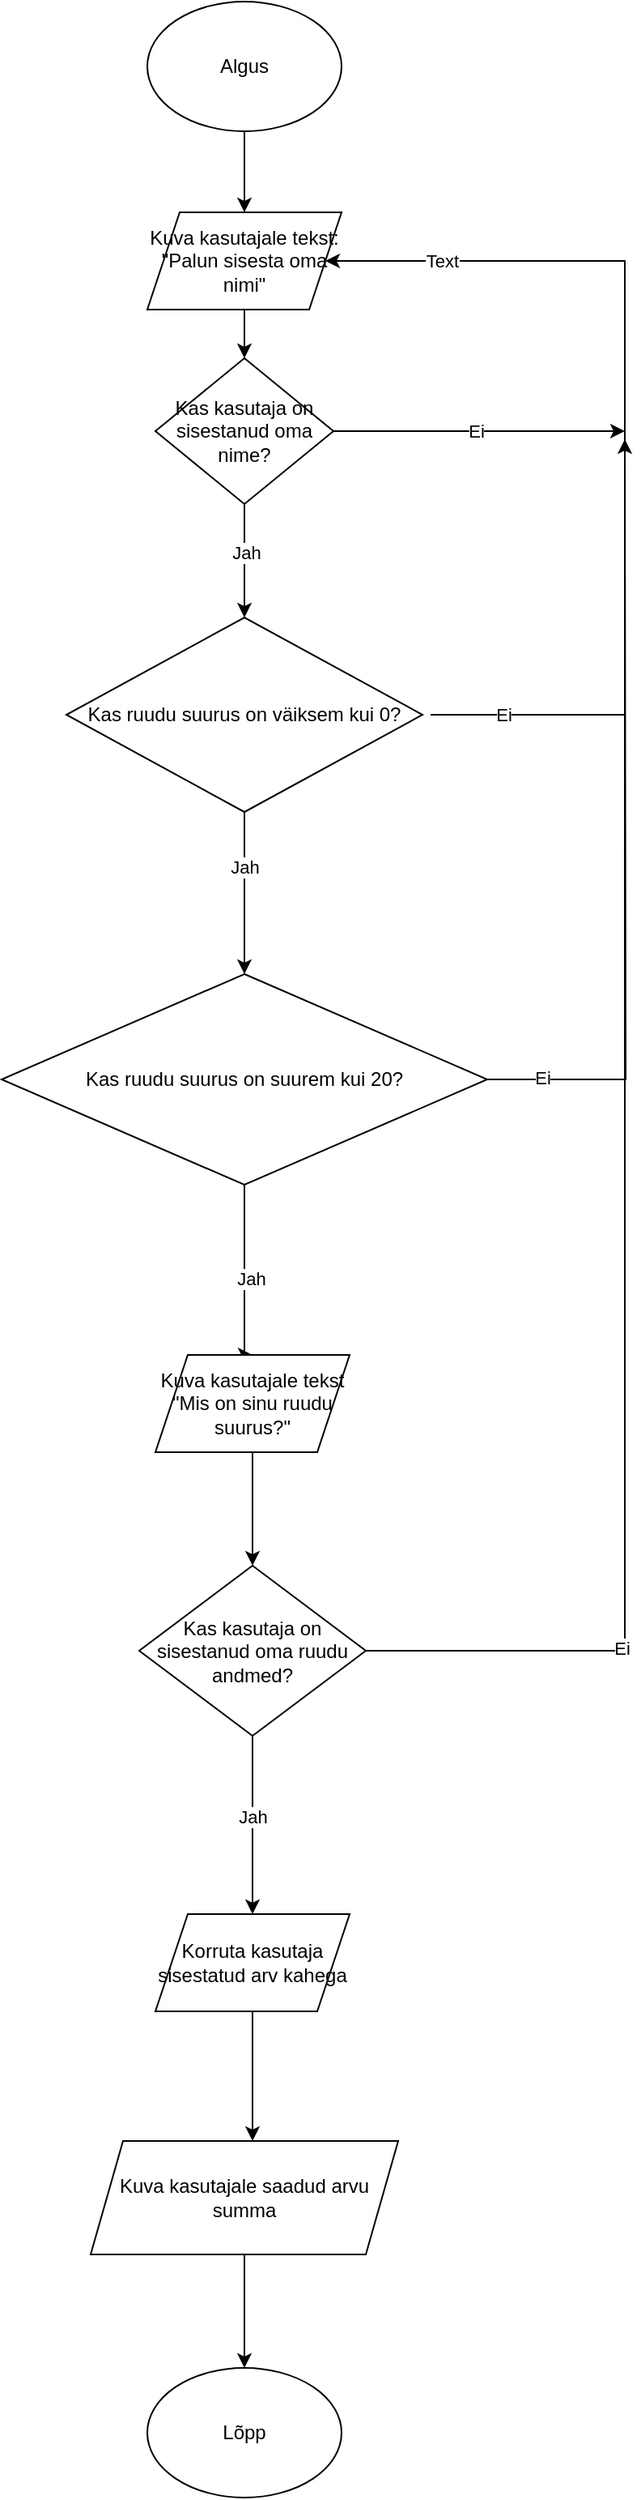 <mxfile version="28.2.5">
  <diagram id="C5RBs43oDa-KdzZeNtuy" name="Page-1">
    <mxGraphModel dx="784" dy="2361" grid="1" gridSize="10" guides="1" tooltips="1" connect="1" arrows="1" fold="1" page="1" pageScale="1" pageWidth="827" pageHeight="1169" math="0" shadow="0">
      <root>
        <mxCell id="WIyWlLk6GJQsqaUBKTNV-0" />
        <mxCell id="WIyWlLk6GJQsqaUBKTNV-1" parent="WIyWlLk6GJQsqaUBKTNV-0" />
        <mxCell id="cY2-r-04Y-tzUWJ-VCKW-2" value="" style="edgeStyle=orthogonalEdgeStyle;rounded=0;orthogonalLoop=1;jettySize=auto;html=1;" edge="1" parent="WIyWlLk6GJQsqaUBKTNV-1" source="cY2-r-04Y-tzUWJ-VCKW-0" target="cY2-r-04Y-tzUWJ-VCKW-1">
          <mxGeometry relative="1" as="geometry" />
        </mxCell>
        <mxCell id="cY2-r-04Y-tzUWJ-VCKW-3" value="Jah" style="edgeLabel;html=1;align=center;verticalAlign=middle;resizable=0;points=[];" vertex="1" connectable="0" parent="cY2-r-04Y-tzUWJ-VCKW-2">
          <mxGeometry x="-0.32" relative="1" as="geometry">
            <mxPoint as="offset" />
          </mxGeometry>
        </mxCell>
        <mxCell id="cY2-r-04Y-tzUWJ-VCKW-0" value="Kas ruudu suurus on väiksem kui 0?" style="rhombus;whiteSpace=wrap;html=1;" vertex="1" parent="WIyWlLk6GJQsqaUBKTNV-1">
          <mxGeometry x="205" y="130" width="220" height="120" as="geometry" />
        </mxCell>
        <mxCell id="cY2-r-04Y-tzUWJ-VCKW-4" style="edgeStyle=orthogonalEdgeStyle;rounded=0;orthogonalLoop=1;jettySize=auto;html=1;" edge="1" parent="WIyWlLk6GJQsqaUBKTNV-1" source="cY2-r-04Y-tzUWJ-VCKW-1">
          <mxGeometry relative="1" as="geometry">
            <mxPoint x="550" y="20" as="targetPoint" />
          </mxGeometry>
        </mxCell>
        <mxCell id="cY2-r-04Y-tzUWJ-VCKW-47" value="Ei" style="edgeLabel;html=1;align=center;verticalAlign=middle;resizable=0;points=[];" vertex="1" connectable="0" parent="cY2-r-04Y-tzUWJ-VCKW-4">
          <mxGeometry x="-0.858" y="1" relative="1" as="geometry">
            <mxPoint as="offset" />
          </mxGeometry>
        </mxCell>
        <mxCell id="cY2-r-04Y-tzUWJ-VCKW-10" value="" style="edgeStyle=orthogonalEdgeStyle;rounded=0;orthogonalLoop=1;jettySize=auto;html=1;" edge="1" parent="WIyWlLk6GJQsqaUBKTNV-1" source="cY2-r-04Y-tzUWJ-VCKW-1">
          <mxGeometry relative="1" as="geometry">
            <mxPoint x="320" y="585" as="targetPoint" />
            <Array as="points">
              <mxPoint x="315" y="585" />
            </Array>
          </mxGeometry>
        </mxCell>
        <mxCell id="cY2-r-04Y-tzUWJ-VCKW-15" value="Jah" style="edgeLabel;html=1;align=center;verticalAlign=middle;resizable=0;points=[];" vertex="1" connectable="0" parent="cY2-r-04Y-tzUWJ-VCKW-10">
          <mxGeometry x="0.048" y="4" relative="1" as="geometry">
            <mxPoint as="offset" />
          </mxGeometry>
        </mxCell>
        <mxCell id="cY2-r-04Y-tzUWJ-VCKW-1" value="Kas ruudu suurus on suurem kui 20?" style="rhombus;whiteSpace=wrap;html=1;" vertex="1" parent="WIyWlLk6GJQsqaUBKTNV-1">
          <mxGeometry x="165" y="350" width="300" height="130" as="geometry" />
        </mxCell>
        <mxCell id="cY2-r-04Y-tzUWJ-VCKW-5" value="" style="endArrow=none;html=1;rounded=0;" edge="1" parent="WIyWlLk6GJQsqaUBKTNV-1">
          <mxGeometry width="50" height="50" relative="1" as="geometry">
            <mxPoint x="430" y="190" as="sourcePoint" />
            <mxPoint x="550" y="190" as="targetPoint" />
          </mxGeometry>
        </mxCell>
        <mxCell id="cY2-r-04Y-tzUWJ-VCKW-46" value="Ei" style="edgeLabel;html=1;align=center;verticalAlign=middle;resizable=0;points=[];" vertex="1" connectable="0" parent="cY2-r-04Y-tzUWJ-VCKW-5">
          <mxGeometry x="-0.25" relative="1" as="geometry">
            <mxPoint as="offset" />
          </mxGeometry>
        </mxCell>
        <mxCell id="cY2-r-04Y-tzUWJ-VCKW-18" value="" style="edgeStyle=orthogonalEdgeStyle;rounded=0;orthogonalLoop=1;jettySize=auto;html=1;" edge="1" parent="WIyWlLk6GJQsqaUBKTNV-1" source="cY2-r-04Y-tzUWJ-VCKW-16" target="cY2-r-04Y-tzUWJ-VCKW-17">
          <mxGeometry relative="1" as="geometry" />
        </mxCell>
        <mxCell id="cY2-r-04Y-tzUWJ-VCKW-16" value="Kuva kasutajale tekst&lt;div&gt;&quot;Mis on sinu ruudu suurus?&quot;&lt;/div&gt;" style="shape=parallelogram;perimeter=parallelogramPerimeter;whiteSpace=wrap;html=1;fixedSize=1;" vertex="1" parent="WIyWlLk6GJQsqaUBKTNV-1">
          <mxGeometry x="260" y="585" width="120" height="60" as="geometry" />
        </mxCell>
        <mxCell id="cY2-r-04Y-tzUWJ-VCKW-19" style="edgeStyle=orthogonalEdgeStyle;rounded=0;orthogonalLoop=1;jettySize=auto;html=1;entryX=1;entryY=0.5;entryDx=0;entryDy=0;" edge="1" parent="WIyWlLk6GJQsqaUBKTNV-1" source="cY2-r-04Y-tzUWJ-VCKW-17" target="cY2-r-04Y-tzUWJ-VCKW-31">
          <mxGeometry relative="1" as="geometry">
            <mxPoint x="550" y="-50" as="targetPoint" />
            <Array as="points">
              <mxPoint x="550" y="768" />
              <mxPoint x="550" y="-90" />
            </Array>
          </mxGeometry>
        </mxCell>
        <mxCell id="cY2-r-04Y-tzUWJ-VCKW-20" value="Ei" style="edgeLabel;html=1;align=center;verticalAlign=middle;resizable=0;points=[];" vertex="1" connectable="0" parent="cY2-r-04Y-tzUWJ-VCKW-19">
          <mxGeometry x="-0.737" y="3" relative="1" as="geometry">
            <mxPoint y="1" as="offset" />
          </mxGeometry>
        </mxCell>
        <mxCell id="cY2-r-04Y-tzUWJ-VCKW-29" value="Text" style="edgeLabel;html=1;align=center;verticalAlign=middle;resizable=0;points=[];" vertex="1" connectable="0" parent="cY2-r-04Y-tzUWJ-VCKW-19">
          <mxGeometry x="0.88" y="-1" relative="1" as="geometry">
            <mxPoint y="1" as="offset" />
          </mxGeometry>
        </mxCell>
        <mxCell id="cY2-r-04Y-tzUWJ-VCKW-21" style="edgeStyle=orthogonalEdgeStyle;rounded=0;orthogonalLoop=1;jettySize=auto;html=1;" edge="1" parent="WIyWlLk6GJQsqaUBKTNV-1" source="cY2-r-04Y-tzUWJ-VCKW-17">
          <mxGeometry relative="1" as="geometry">
            <mxPoint x="320" y="930" as="targetPoint" />
          </mxGeometry>
        </mxCell>
        <mxCell id="cY2-r-04Y-tzUWJ-VCKW-22" value="Jah" style="edgeLabel;html=1;align=center;verticalAlign=middle;resizable=0;points=[];" vertex="1" connectable="0" parent="cY2-r-04Y-tzUWJ-VCKW-21">
          <mxGeometry x="-0.091" relative="1" as="geometry">
            <mxPoint as="offset" />
          </mxGeometry>
        </mxCell>
        <mxCell id="cY2-r-04Y-tzUWJ-VCKW-17" value="Kas kasutaja on sisestanud oma ruudu andmed?" style="rhombus;whiteSpace=wrap;html=1;" vertex="1" parent="WIyWlLk6GJQsqaUBKTNV-1">
          <mxGeometry x="250" y="715" width="140" height="105" as="geometry" />
        </mxCell>
        <mxCell id="cY2-r-04Y-tzUWJ-VCKW-25" value="" style="edgeStyle=orthogonalEdgeStyle;rounded=0;orthogonalLoop=1;jettySize=auto;html=1;" edge="1" parent="WIyWlLk6GJQsqaUBKTNV-1" source="cY2-r-04Y-tzUWJ-VCKW-23">
          <mxGeometry relative="1" as="geometry">
            <mxPoint x="320" y="1070" as="targetPoint" />
          </mxGeometry>
        </mxCell>
        <mxCell id="cY2-r-04Y-tzUWJ-VCKW-23" value="Korruta kasutaja sisestatud arv kahega" style="shape=parallelogram;perimeter=parallelogramPerimeter;whiteSpace=wrap;html=1;fixedSize=1;" vertex="1" parent="WIyWlLk6GJQsqaUBKTNV-1">
          <mxGeometry x="260" y="930" width="120" height="60" as="geometry" />
        </mxCell>
        <mxCell id="cY2-r-04Y-tzUWJ-VCKW-28" value="" style="edgeStyle=orthogonalEdgeStyle;rounded=0;orthogonalLoop=1;jettySize=auto;html=1;" edge="1" parent="WIyWlLk6GJQsqaUBKTNV-1" source="cY2-r-04Y-tzUWJ-VCKW-26" target="cY2-r-04Y-tzUWJ-VCKW-27">
          <mxGeometry relative="1" as="geometry" />
        </mxCell>
        <mxCell id="cY2-r-04Y-tzUWJ-VCKW-26" value="Kuva kasutajale saadud arvu summa" style="shape=parallelogram;perimeter=parallelogramPerimeter;whiteSpace=wrap;html=1;fixedSize=1;" vertex="1" parent="WIyWlLk6GJQsqaUBKTNV-1">
          <mxGeometry x="220" y="1070" width="190" height="70" as="geometry" />
        </mxCell>
        <mxCell id="cY2-r-04Y-tzUWJ-VCKW-27" value="Lõpp" style="ellipse;whiteSpace=wrap;html=1;" vertex="1" parent="WIyWlLk6GJQsqaUBKTNV-1">
          <mxGeometry x="255" y="1210" width="120" height="80" as="geometry" />
        </mxCell>
        <mxCell id="cY2-r-04Y-tzUWJ-VCKW-32" value="" style="edgeStyle=orthogonalEdgeStyle;rounded=0;orthogonalLoop=1;jettySize=auto;html=1;" edge="1" parent="WIyWlLk6GJQsqaUBKTNV-1" source="cY2-r-04Y-tzUWJ-VCKW-30" target="cY2-r-04Y-tzUWJ-VCKW-31">
          <mxGeometry relative="1" as="geometry" />
        </mxCell>
        <mxCell id="cY2-r-04Y-tzUWJ-VCKW-30" value="Algus" style="ellipse;whiteSpace=wrap;html=1;" vertex="1" parent="WIyWlLk6GJQsqaUBKTNV-1">
          <mxGeometry x="255" y="-250" width="120" height="80" as="geometry" />
        </mxCell>
        <mxCell id="cY2-r-04Y-tzUWJ-VCKW-34" value="" style="edgeStyle=orthogonalEdgeStyle;rounded=0;orthogonalLoop=1;jettySize=auto;html=1;" edge="1" parent="WIyWlLk6GJQsqaUBKTNV-1" source="cY2-r-04Y-tzUWJ-VCKW-31" target="cY2-r-04Y-tzUWJ-VCKW-33">
          <mxGeometry relative="1" as="geometry" />
        </mxCell>
        <mxCell id="cY2-r-04Y-tzUWJ-VCKW-31" value="Kuva kasutajale tekst:&lt;div&gt;&quot;Palun sisesta oma nimi&quot;&lt;/div&gt;" style="shape=parallelogram;perimeter=parallelogramPerimeter;whiteSpace=wrap;html=1;fixedSize=1;" vertex="1" parent="WIyWlLk6GJQsqaUBKTNV-1">
          <mxGeometry x="255" y="-120" width="120" height="60" as="geometry" />
        </mxCell>
        <mxCell id="cY2-r-04Y-tzUWJ-VCKW-38" value="" style="edgeStyle=orthogonalEdgeStyle;rounded=0;orthogonalLoop=1;jettySize=auto;html=1;" edge="1" parent="WIyWlLk6GJQsqaUBKTNV-1" source="cY2-r-04Y-tzUWJ-VCKW-33" target="cY2-r-04Y-tzUWJ-VCKW-0">
          <mxGeometry relative="1" as="geometry" />
        </mxCell>
        <mxCell id="cY2-r-04Y-tzUWJ-VCKW-40" value="Jah" style="edgeLabel;html=1;align=center;verticalAlign=middle;resizable=0;points=[];" vertex="1" connectable="0" parent="cY2-r-04Y-tzUWJ-VCKW-38">
          <mxGeometry x="-0.143" y="1" relative="1" as="geometry">
            <mxPoint as="offset" />
          </mxGeometry>
        </mxCell>
        <mxCell id="cY2-r-04Y-tzUWJ-VCKW-39" style="edgeStyle=orthogonalEdgeStyle;rounded=0;orthogonalLoop=1;jettySize=auto;html=1;" edge="1" parent="WIyWlLk6GJQsqaUBKTNV-1" source="cY2-r-04Y-tzUWJ-VCKW-33">
          <mxGeometry relative="1" as="geometry">
            <mxPoint x="550" y="15" as="targetPoint" />
          </mxGeometry>
        </mxCell>
        <mxCell id="cY2-r-04Y-tzUWJ-VCKW-41" value="Ei" style="edgeLabel;html=1;align=center;verticalAlign=middle;resizable=0;points=[];" vertex="1" connectable="0" parent="cY2-r-04Y-tzUWJ-VCKW-39">
          <mxGeometry x="-0.033" relative="1" as="geometry">
            <mxPoint as="offset" />
          </mxGeometry>
        </mxCell>
        <mxCell id="cY2-r-04Y-tzUWJ-VCKW-33" value="Kas kasutaja on sisestanud oma nime?" style="rhombus;whiteSpace=wrap;html=1;" vertex="1" parent="WIyWlLk6GJQsqaUBKTNV-1">
          <mxGeometry x="260" y="-30" width="110" height="90" as="geometry" />
        </mxCell>
      </root>
    </mxGraphModel>
  </diagram>
</mxfile>
